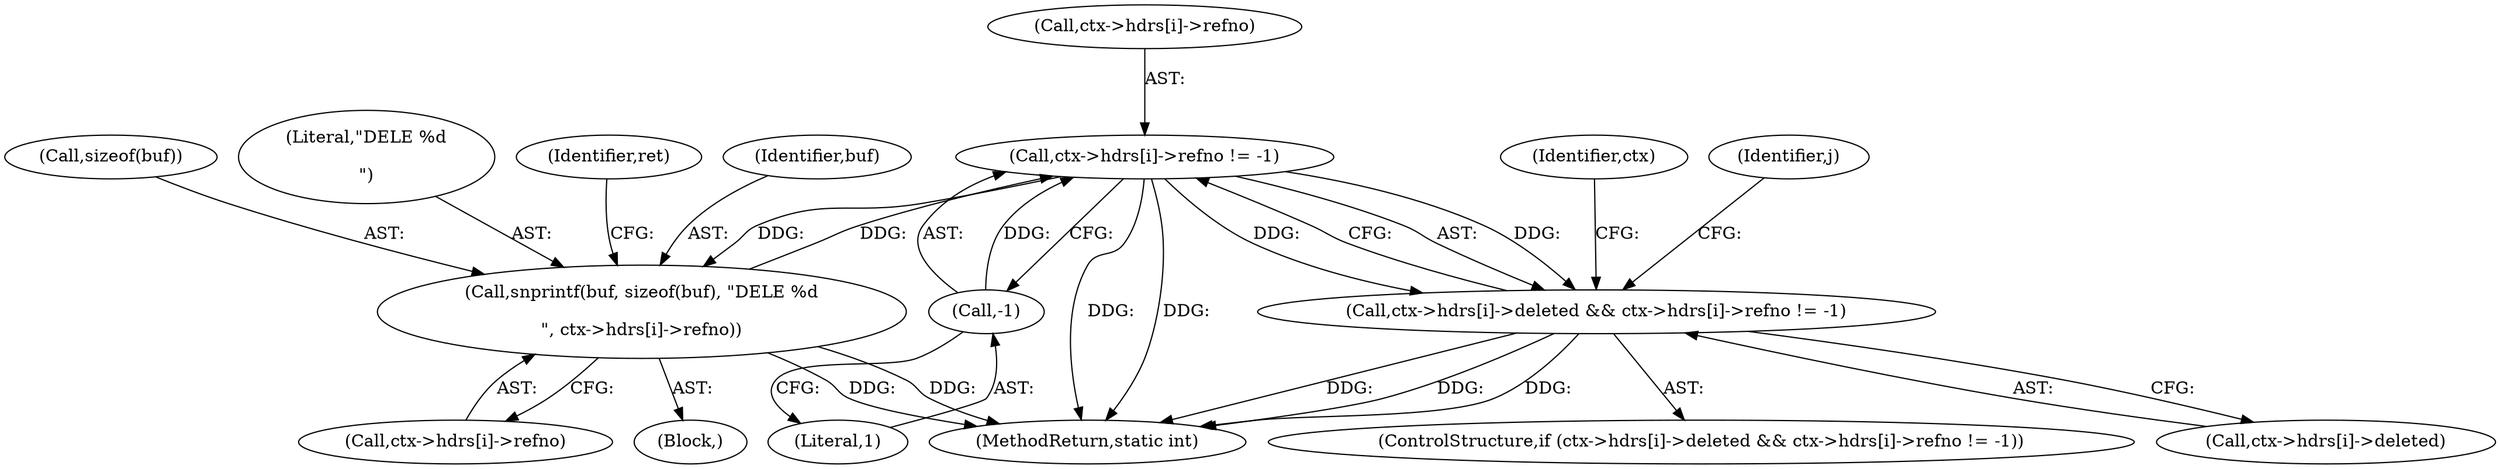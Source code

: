 digraph "0_neomutt_9bfab35522301794483f8f9ed60820bdec9be59e_3@array" {
"1000190" [label="(Call,ctx->hdrs[i]->refno != -1)"];
"1000214" [label="(Call,snprintf(buf, sizeof(buf), \"DELE %d\r\n\", ctx->hdrs[i]->refno))"];
"1000190" [label="(Call,ctx->hdrs[i]->refno != -1)"];
"1000198" [label="(Call,-1)"];
"1000182" [label="(Call,ctx->hdrs[i]->deleted && ctx->hdrs[i]->refno != -1)"];
"1000190" [label="(Call,ctx->hdrs[i]->refno != -1)"];
"1000199" [label="(Literal,1)"];
"1000202" [label="(Identifier,j)"];
"1000182" [label="(Call,ctx->hdrs[i]->deleted && ctx->hdrs[i]->refno != -1)"];
"1000351" [label="(MethodReturn,static int)"];
"1000214" [label="(Call,snprintf(buf, sizeof(buf), \"DELE %d\r\n\", ctx->hdrs[i]->refno))"];
"1000200" [label="(Block,)"];
"1000218" [label="(Literal,\"DELE %d\r\n\")"];
"1000227" [label="(Identifier,ret)"];
"1000215" [label="(Identifier,buf)"];
"1000216" [label="(Call,sizeof(buf))"];
"1000181" [label="(ControlStructure,if (ctx->hdrs[i]->deleted && ctx->hdrs[i]->refno != -1))"];
"1000198" [label="(Call,-1)"];
"1000191" [label="(Call,ctx->hdrs[i]->refno)"];
"1000271" [label="(Identifier,ctx)"];
"1000219" [label="(Call,ctx->hdrs[i]->refno)"];
"1000183" [label="(Call,ctx->hdrs[i]->deleted)"];
"1000190" -> "1000182"  [label="AST: "];
"1000190" -> "1000198"  [label="CFG: "];
"1000191" -> "1000190"  [label="AST: "];
"1000198" -> "1000190"  [label="AST: "];
"1000182" -> "1000190"  [label="CFG: "];
"1000190" -> "1000351"  [label="DDG: "];
"1000190" -> "1000351"  [label="DDG: "];
"1000190" -> "1000182"  [label="DDG: "];
"1000190" -> "1000182"  [label="DDG: "];
"1000214" -> "1000190"  [label="DDG: "];
"1000198" -> "1000190"  [label="DDG: "];
"1000190" -> "1000214"  [label="DDG: "];
"1000214" -> "1000200"  [label="AST: "];
"1000214" -> "1000219"  [label="CFG: "];
"1000215" -> "1000214"  [label="AST: "];
"1000216" -> "1000214"  [label="AST: "];
"1000218" -> "1000214"  [label="AST: "];
"1000219" -> "1000214"  [label="AST: "];
"1000227" -> "1000214"  [label="CFG: "];
"1000214" -> "1000351"  [label="DDG: "];
"1000214" -> "1000351"  [label="DDG: "];
"1000198" -> "1000199"  [label="CFG: "];
"1000199" -> "1000198"  [label="AST: "];
"1000182" -> "1000181"  [label="AST: "];
"1000182" -> "1000183"  [label="CFG: "];
"1000183" -> "1000182"  [label="AST: "];
"1000202" -> "1000182"  [label="CFG: "];
"1000271" -> "1000182"  [label="CFG: "];
"1000182" -> "1000351"  [label="DDG: "];
"1000182" -> "1000351"  [label="DDG: "];
"1000182" -> "1000351"  [label="DDG: "];
}

